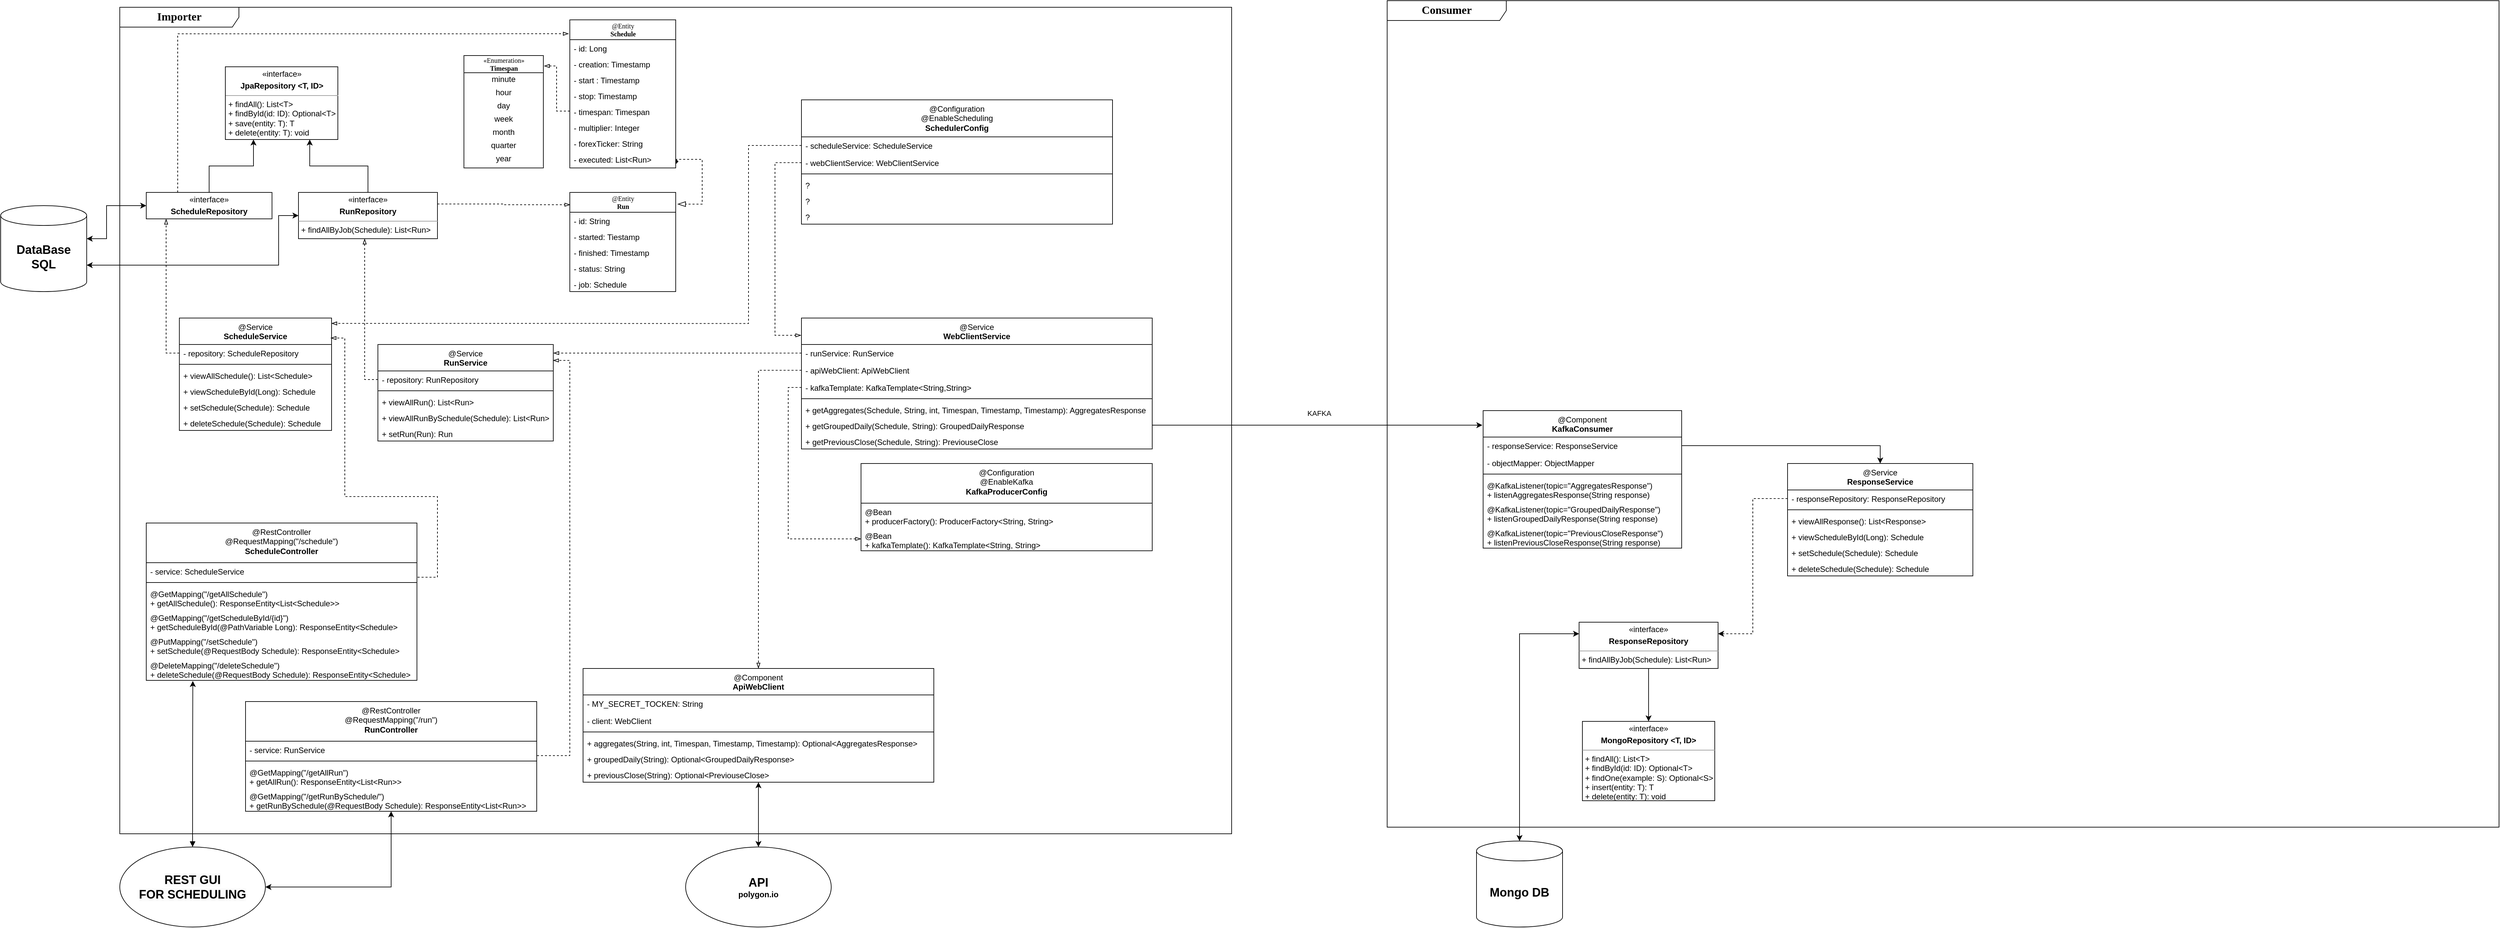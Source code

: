 <mxfile version="21.3.7" type="device">
  <diagram name="Page-1" id="c4acf3e9-155e-7222-9cf6-157b1a14988f">
    <mxGraphModel dx="1050" dy="587" grid="1" gridSize="10" guides="1" tooltips="1" connect="1" arrows="1" fold="1" page="1" pageScale="1" pageWidth="850" pageHeight="1100" background="#FFFFFF" math="0" shadow="0">
      <root>
        <mxCell id="0" />
        <mxCell id="1" parent="0" />
        <mxCell id="5p70OFvPEFE5nbxzJGu6-150" value="&lt;font size=&quot;1&quot; style=&quot;&quot;&gt;&lt;b style=&quot;font-size: 17px;&quot;&gt;Consumer&lt;/b&gt;&lt;/font&gt;" style="shape=umlFrame;whiteSpace=wrap;html=1;rounded=0;shadow=0;comic=0;labelBackgroundColor=none;strokeWidth=1;fontFamily=Verdana;fontSize=10;align=center;width=180;height=30;" parent="1" vertex="1">
          <mxGeometry x="2145" y="50" width="1680" height="1250" as="geometry" />
        </mxCell>
        <mxCell id="17acba5748e5396b-1" value="&lt;font size=&quot;1&quot; style=&quot;&quot;&gt;&lt;b style=&quot;font-size: 17px;&quot;&gt;Importer&lt;/b&gt;&lt;/font&gt;" style="shape=umlFrame;whiteSpace=wrap;html=1;rounded=0;shadow=0;comic=0;labelBackgroundColor=none;strokeWidth=1;fontFamily=Verdana;fontSize=10;align=center;width=180;height=30;" parent="1" vertex="1">
          <mxGeometry x="230" y="60" width="1680" height="1250" as="geometry" />
        </mxCell>
        <mxCell id="17acba5748e5396b-20" value="@Entity&lt;br&gt;&lt;b&gt;Run&lt;/b&gt;" style="swimlane;html=1;fontStyle=0;childLayout=stackLayout;horizontal=1;startSize=30;fillColor=none;horizontalStack=0;resizeParent=1;resizeLast=0;collapsible=1;marginBottom=0;swimlaneFillColor=#ffffff;rounded=0;shadow=0;comic=0;labelBackgroundColor=none;strokeWidth=1;fontFamily=Verdana;fontSize=10;align=center;" parent="1" vertex="1">
          <mxGeometry x="910" y="340" width="160" height="150" as="geometry">
            <mxRectangle x="350" y="42" width="60" height="30" as="alternateBounds" />
          </mxGeometry>
        </mxCell>
        <mxCell id="17acba5748e5396b-21" value="- id: String" style="text;html=1;strokeColor=none;fillColor=none;align=left;verticalAlign=top;spacingLeft=4;spacingRight=4;whiteSpace=wrap;overflow=hidden;rotatable=0;points=[[0,0.5],[1,0.5]];portConstraint=eastwest;" parent="17acba5748e5396b-20" vertex="1">
          <mxGeometry y="30" width="160" height="24" as="geometry" />
        </mxCell>
        <mxCell id="17acba5748e5396b-24" value="- started: Tiestamp" style="text;html=1;strokeColor=none;fillColor=none;align=left;verticalAlign=top;spacingLeft=4;spacingRight=4;whiteSpace=wrap;overflow=hidden;rotatable=0;points=[[0,0.5],[1,0.5]];portConstraint=eastwest;" parent="17acba5748e5396b-20" vertex="1">
          <mxGeometry y="54" width="160" height="24" as="geometry" />
        </mxCell>
        <mxCell id="17acba5748e5396b-26" value="- finished: Timestamp" style="text;html=1;strokeColor=none;fillColor=none;align=left;verticalAlign=top;spacingLeft=4;spacingRight=4;whiteSpace=wrap;overflow=hidden;rotatable=0;points=[[0,0.5],[1,0.5]];portConstraint=eastwest;" parent="17acba5748e5396b-20" vertex="1">
          <mxGeometry y="78" width="160" height="24" as="geometry" />
        </mxCell>
        <mxCell id="5p70OFvPEFE5nbxzJGu6-10" value="- status: String" style="text;html=1;strokeColor=none;fillColor=none;align=left;verticalAlign=top;spacingLeft=4;spacingRight=4;whiteSpace=wrap;overflow=hidden;rotatable=0;points=[[0,0.5],[1,0.5]];portConstraint=eastwest;" parent="17acba5748e5396b-20" vertex="1">
          <mxGeometry y="102" width="160" height="24" as="geometry" />
        </mxCell>
        <mxCell id="5p70OFvPEFE5nbxzJGu6-11" value="- job: Schedule" style="text;html=1;strokeColor=none;fillColor=none;align=left;verticalAlign=top;spacingLeft=4;spacingRight=4;whiteSpace=wrap;overflow=hidden;rotatable=0;points=[[0,0.5],[1,0.5]];portConstraint=eastwest;" parent="17acba5748e5396b-20" vertex="1">
          <mxGeometry y="126" width="160" height="24" as="geometry" />
        </mxCell>
        <mxCell id="17acba5748e5396b-30" value="«Enumeration»&lt;br&gt;&lt;b&gt;Timespan&lt;/b&gt;" style="swimlane;html=1;fontStyle=0;childLayout=stackLayout;horizontal=1;startSize=26;fillColor=none;horizontalStack=0;resizeParent=1;resizeLast=0;collapsible=1;marginBottom=0;swimlaneFillColor=#ffffff;rounded=0;shadow=0;comic=0;labelBackgroundColor=none;strokeWidth=1;fontFamily=Verdana;fontSize=10;align=center;" parent="1" vertex="1">
          <mxGeometry x="750" y="133" width="120" height="170" as="geometry">
            <mxRectangle x="660" y="32.5" width="140" height="40" as="alternateBounds" />
          </mxGeometry>
        </mxCell>
        <mxCell id="17acba5748e5396b-31" value="minute" style="text;html=1;strokeColor=none;fillColor=none;align=center;verticalAlign=middle;spacingLeft=4;spacingRight=4;whiteSpace=wrap;overflow=hidden;rotatable=0;points=[[0,0.5],[1,0.5]];portConstraint=eastwest;" parent="17acba5748e5396b-30" vertex="1">
          <mxGeometry y="26" width="120" height="20" as="geometry" />
        </mxCell>
        <mxCell id="17acba5748e5396b-32" value="hour" style="text;html=1;strokeColor=none;fillColor=none;align=center;verticalAlign=middle;spacingLeft=4;spacingRight=4;whiteSpace=wrap;overflow=hidden;rotatable=0;points=[[0,0.5],[1,0.5]];portConstraint=eastwest;" parent="17acba5748e5396b-30" vertex="1">
          <mxGeometry y="46" width="120" height="20" as="geometry" />
        </mxCell>
        <mxCell id="17acba5748e5396b-33" value="day" style="text;html=1;strokeColor=none;fillColor=none;align=center;verticalAlign=middle;spacingLeft=4;spacingRight=4;whiteSpace=wrap;overflow=hidden;rotatable=0;points=[[0,0.5],[1,0.5]];portConstraint=eastwest;" parent="17acba5748e5396b-30" vertex="1">
          <mxGeometry y="66" width="120" height="20" as="geometry" />
        </mxCell>
        <mxCell id="5p70OFvPEFE5nbxzJGu6-16" value="week" style="text;html=1;strokeColor=none;fillColor=none;align=center;verticalAlign=middle;spacingLeft=4;spacingRight=4;whiteSpace=wrap;overflow=hidden;rotatable=0;points=[[0,0.5],[1,0.5]];portConstraint=eastwest;" parent="17acba5748e5396b-30" vertex="1">
          <mxGeometry y="86" width="120" height="20" as="geometry" />
        </mxCell>
        <mxCell id="5p70OFvPEFE5nbxzJGu6-17" value="month" style="text;html=1;strokeColor=none;fillColor=none;align=center;verticalAlign=middle;spacingLeft=4;spacingRight=4;whiteSpace=wrap;overflow=hidden;rotatable=0;points=[[0,0.5],[1,0.5]];portConstraint=eastwest;" parent="17acba5748e5396b-30" vertex="1">
          <mxGeometry y="106" width="120" height="20" as="geometry" />
        </mxCell>
        <mxCell id="5p70OFvPEFE5nbxzJGu6-21" value="quarter" style="text;html=1;strokeColor=none;fillColor=none;align=center;verticalAlign=middle;spacingLeft=4;spacingRight=4;whiteSpace=wrap;overflow=hidden;rotatable=0;points=[[0,0.5],[1,0.5]];portConstraint=eastwest;" parent="17acba5748e5396b-30" vertex="1">
          <mxGeometry y="126" width="120" height="20" as="geometry" />
        </mxCell>
        <mxCell id="5p70OFvPEFE5nbxzJGu6-22" value="year" style="text;html=1;strokeColor=none;fillColor=none;align=center;verticalAlign=middle;spacingLeft=4;spacingRight=4;whiteSpace=wrap;overflow=hidden;rotatable=0;points=[[0,0.5],[1,0.5]];portConstraint=eastwest;" parent="17acba5748e5396b-30" vertex="1">
          <mxGeometry y="146" width="120" height="20" as="geometry" />
        </mxCell>
        <mxCell id="5d2195bd80daf111-23" style="edgeStyle=orthogonalEdgeStyle;rounded=0;html=1;dashed=1;labelBackgroundColor=none;startFill=1;endArrow=blockThin;endFill=0;endSize=10;fontFamily=Verdana;fontSize=10;exitX=1;exitY=0.5;exitDx=0;exitDy=0;startArrow=diamond;entryX=1.017;entryY=0.118;entryDx=0;entryDy=0;entryPerimeter=0;" parent="1" source="5p70OFvPEFE5nbxzJGu6-8" target="17acba5748e5396b-20" edge="1">
          <mxGeometry relative="1" as="geometry">
            <Array as="points">
              <mxPoint x="1110" y="290" />
              <mxPoint x="1110" y="358" />
            </Array>
          </mxGeometry>
        </mxCell>
        <mxCell id="5p70OFvPEFE5nbxzJGu6-25" style="edgeStyle=orthogonalEdgeStyle;rounded=0;orthogonalLoop=1;jettySize=auto;html=1;exitX=0.5;exitY=0;exitDx=0;exitDy=0;entryX=0.25;entryY=1;entryDx=0;entryDy=0;" parent="1" source="5d2195bd80daf111-19" target="5p70OFvPEFE5nbxzJGu6-26" edge="1">
          <mxGeometry relative="1" as="geometry">
            <mxPoint x="477.5" y="297.5" as="targetPoint" />
          </mxGeometry>
        </mxCell>
        <mxCell id="5p70OFvPEFE5nbxzJGu6-28" style="edgeStyle=orthogonalEdgeStyle;rounded=0;orthogonalLoop=1;jettySize=auto;html=1;exitX=0.25;exitY=0;exitDx=0;exitDy=0;entryX=-0.011;entryY=0.094;entryDx=0;entryDy=0;dashed=1;endArrow=blockThin;endFill=0;entryPerimeter=0;" parent="1" source="5d2195bd80daf111-19" target="5p70OFvPEFE5nbxzJGu6-1" edge="1">
          <mxGeometry relative="1" as="geometry">
            <Array as="points">
              <mxPoint x="318" y="101" />
            </Array>
          </mxGeometry>
        </mxCell>
        <mxCell id="5d2195bd80daf111-19" value="&lt;p style=&quot;margin:0px;margin-top:4px;text-align:center;&quot;&gt;&lt;span style=&quot;background-color: initial;&quot;&gt;«interface»&lt;/span&gt;&lt;br&gt;&lt;/p&gt;&lt;p style=&quot;margin:0px;margin-top:4px;text-align:center;&quot;&gt;&lt;b&gt;ScheduleRepository&lt;/b&gt;&lt;/p&gt;&lt;hr size=&quot;1&quot;&gt;&lt;p style=&quot;margin:0px;margin-left:4px;&quot;&gt;&lt;br&gt;&lt;/p&gt;&lt;hr size=&quot;1&quot;&gt;&lt;p style=&quot;margin:0px;margin-left:4px;&quot;&gt;&lt;br&gt;&lt;/p&gt;" style="verticalAlign=top;align=left;overflow=fill;fontSize=12;fontFamily=Helvetica;html=1;rounded=0;shadow=0;comic=0;labelBackgroundColor=none;strokeWidth=1" parent="1" vertex="1">
          <mxGeometry x="270" y="340" width="190" height="40" as="geometry" />
        </mxCell>
        <mxCell id="5p70OFvPEFE5nbxzJGu6-1" value="@Entity&lt;br&gt;&lt;b&gt;Schedule&lt;/b&gt;" style="swimlane;html=1;fontStyle=0;childLayout=stackLayout;horizontal=1;startSize=30;fillColor=none;horizontalStack=0;resizeParent=1;resizeLast=0;collapsible=1;marginBottom=0;swimlaneFillColor=#ffffff;rounded=0;shadow=0;comic=0;labelBackgroundColor=none;strokeWidth=1;fontFamily=Verdana;fontSize=10;align=center;" parent="1" vertex="1">
          <mxGeometry x="910" y="79" width="160" height="224" as="geometry">
            <mxRectangle x="690" y="59" width="90" height="40" as="alternateBounds" />
          </mxGeometry>
        </mxCell>
        <mxCell id="5p70OFvPEFE5nbxzJGu6-2" value="- id: Long" style="text;html=1;strokeColor=none;fillColor=none;align=left;verticalAlign=top;spacingLeft=4;spacingRight=4;whiteSpace=wrap;overflow=hidden;rotatable=0;points=[[0,0.5],[1,0.5]];portConstraint=eastwest;" parent="5p70OFvPEFE5nbxzJGu6-1" vertex="1">
          <mxGeometry y="30" width="160" height="24" as="geometry" />
        </mxCell>
        <mxCell id="5p70OFvPEFE5nbxzJGu6-3" value="- creation: Timestamp" style="text;html=1;strokeColor=none;fillColor=none;align=left;verticalAlign=top;spacingLeft=4;spacingRight=4;whiteSpace=wrap;overflow=hidden;rotatable=0;points=[[0,0.5],[1,0.5]];portConstraint=eastwest;" parent="5p70OFvPEFE5nbxzJGu6-1" vertex="1">
          <mxGeometry y="54" width="160" height="24" as="geometry" />
        </mxCell>
        <mxCell id="5p70OFvPEFE5nbxzJGu6-4" value="- start : Timestamp" style="text;html=1;strokeColor=none;fillColor=none;align=left;verticalAlign=top;spacingLeft=4;spacingRight=4;whiteSpace=wrap;overflow=hidden;rotatable=0;points=[[0,0.5],[1,0.5]];portConstraint=eastwest;" parent="5p70OFvPEFE5nbxzJGu6-1" vertex="1">
          <mxGeometry y="78" width="160" height="24" as="geometry" />
        </mxCell>
        <mxCell id="5p70OFvPEFE5nbxzJGu6-5" value="- stop: Timestamp" style="text;html=1;strokeColor=none;fillColor=none;align=left;verticalAlign=top;spacingLeft=4;spacingRight=4;whiteSpace=wrap;overflow=hidden;rotatable=0;points=[[0,0.5],[1,0.5]];portConstraint=eastwest;" parent="5p70OFvPEFE5nbxzJGu6-1" vertex="1">
          <mxGeometry y="102" width="160" height="24" as="geometry" />
        </mxCell>
        <mxCell id="5p70OFvPEFE5nbxzJGu6-6" value="- timespan: Timespan" style="text;html=1;strokeColor=none;fillColor=none;align=left;verticalAlign=top;spacingLeft=4;spacingRight=4;whiteSpace=wrap;overflow=hidden;rotatable=0;points=[[0,0.5],[1,0.5]];portConstraint=eastwest;" parent="5p70OFvPEFE5nbxzJGu6-1" vertex="1">
          <mxGeometry y="126" width="160" height="24" as="geometry" />
        </mxCell>
        <mxCell id="5p70OFvPEFE5nbxzJGu6-7" value="- multiplier: Integer" style="text;html=1;strokeColor=none;fillColor=none;align=left;verticalAlign=top;spacingLeft=4;spacingRight=4;whiteSpace=wrap;overflow=hidden;rotatable=0;points=[[0,0.5],[1,0.5]];portConstraint=eastwest;" parent="5p70OFvPEFE5nbxzJGu6-1" vertex="1">
          <mxGeometry y="150" width="160" height="24" as="geometry" />
        </mxCell>
        <mxCell id="5p70OFvPEFE5nbxzJGu6-9" value="- forexTicker: String" style="text;html=1;strokeColor=none;fillColor=none;align=left;verticalAlign=top;spacingLeft=4;spacingRight=4;whiteSpace=wrap;overflow=hidden;rotatable=0;points=[[0,0.5],[1,0.5]];portConstraint=eastwest;" parent="5p70OFvPEFE5nbxzJGu6-1" vertex="1">
          <mxGeometry y="174" width="160" height="24" as="geometry" />
        </mxCell>
        <mxCell id="5p70OFvPEFE5nbxzJGu6-8" value="- executed: List&amp;lt;Run&amp;gt;" style="text;html=1;strokeColor=none;fillColor=none;align=left;verticalAlign=top;spacingLeft=4;spacingRight=4;whiteSpace=wrap;overflow=hidden;rotatable=0;points=[[0,0.5],[1,0.5]];portConstraint=eastwest;" parent="5p70OFvPEFE5nbxzJGu6-1" vertex="1">
          <mxGeometry y="198" width="160" height="24" as="geometry" />
        </mxCell>
        <mxCell id="5p70OFvPEFE5nbxzJGu6-24" style="edgeStyle=orthogonalEdgeStyle;rounded=0;orthogonalLoop=1;jettySize=auto;html=1;entryX=0.75;entryY=1;entryDx=0;entryDy=0;" parent="1" source="5p70OFvPEFE5nbxzJGu6-23" target="5p70OFvPEFE5nbxzJGu6-26" edge="1">
          <mxGeometry relative="1" as="geometry">
            <mxPoint x="532.5" y="297.5" as="targetPoint" />
          </mxGeometry>
        </mxCell>
        <mxCell id="5p70OFvPEFE5nbxzJGu6-29" style="edgeStyle=orthogonalEdgeStyle;rounded=0;orthogonalLoop=1;jettySize=auto;html=1;entryX=0.004;entryY=0.124;entryDx=0;entryDy=0;dashed=1;endArrow=blockThin;endFill=0;entryPerimeter=0;exitX=1;exitY=0.25;exitDx=0;exitDy=0;" parent="1" source="5p70OFvPEFE5nbxzJGu6-23" target="17acba5748e5396b-20" edge="1">
          <mxGeometry relative="1" as="geometry" />
        </mxCell>
        <mxCell id="5p70OFvPEFE5nbxzJGu6-23" value="&lt;p style=&quot;margin:0px;margin-top:4px;text-align:center;&quot;&gt;&lt;span style=&quot;background-color: initial;&quot;&gt;«interface»&lt;/span&gt;&lt;br&gt;&lt;/p&gt;&lt;p style=&quot;margin:0px;margin-top:4px;text-align:center;&quot;&gt;&lt;b&gt;RunRepository&lt;/b&gt;&lt;/p&gt;&lt;hr size=&quot;1&quot;&gt;&lt;p style=&quot;margin:0px;margin-left:4px;&quot;&gt;+ findAllByJob(Schedule): List&amp;lt;Run&amp;gt;&lt;br&gt;&lt;/p&gt;&lt;hr size=&quot;1&quot;&gt;&lt;p style=&quot;margin:0px;margin-left:4px;&quot;&gt;&lt;br&gt;&lt;/p&gt;" style="verticalAlign=top;align=left;overflow=fill;fontSize=12;fontFamily=Helvetica;html=1;rounded=0;shadow=0;comic=0;labelBackgroundColor=none;strokeWidth=1" parent="1" vertex="1">
          <mxGeometry x="500" y="340" width="210" height="70" as="geometry" />
        </mxCell>
        <mxCell id="5p70OFvPEFE5nbxzJGu6-26" value="&lt;p style=&quot;margin:0px;margin-top:4px;text-align:center;&quot;&gt;&lt;span style=&quot;background-color: initial;&quot;&gt;«interface»&lt;/span&gt;&lt;br&gt;&lt;/p&gt;&lt;p style=&quot;margin:0px;margin-top:4px;text-align:center;&quot;&gt;&lt;b&gt;JpaRepository &amp;lt;T, ID&amp;gt;&lt;/b&gt;&lt;/p&gt;&lt;hr size=&quot;1&quot;&gt;&lt;p style=&quot;margin:0px;margin-left:4px;&quot;&gt;+ findAll(): List&amp;lt;T&amp;gt;&lt;/p&gt;&lt;p style=&quot;margin:0px;margin-left:4px;&quot;&gt;&lt;span style=&quot;background-color: initial;&quot;&gt;+ findById(id: ID): Optional&amp;lt;T&amp;gt;&lt;/span&gt;&lt;/p&gt;&lt;p style=&quot;margin:0px;margin-left:4px;&quot;&gt;&lt;span style=&quot;background-color: initial;&quot;&gt;+ save(entity: T): T&lt;/span&gt;&lt;/p&gt;&lt;p style=&quot;margin:0px;margin-left:4px;&quot;&gt;&lt;span style=&quot;background-color: initial;&quot;&gt;+ delete(entity: T): void&amp;nbsp;&lt;/span&gt;&lt;/p&gt;" style="verticalAlign=top;align=left;overflow=fill;fontSize=12;fontFamily=Helvetica;html=1;rounded=0;shadow=0;comic=0;labelBackgroundColor=none;strokeWidth=1" parent="1" vertex="1">
          <mxGeometry x="389.5" y="150" width="170" height="110" as="geometry" />
        </mxCell>
        <mxCell id="5p70OFvPEFE5nbxzJGu6-30" value="&lt;span style=&quot;font-weight: normal;&quot;&gt;@Service&lt;/span&gt;&lt;br&gt;ScheduleService" style="swimlane;fontStyle=1;align=center;verticalAlign=top;childLayout=stackLayout;horizontal=1;startSize=40;horizontalStack=0;resizeParent=1;resizeParentMax=0;resizeLast=0;collapsible=1;marginBottom=0;whiteSpace=wrap;html=1;" parent="1" vertex="1">
          <mxGeometry x="320" y="530" width="230" height="170" as="geometry" />
        </mxCell>
        <mxCell id="5p70OFvPEFE5nbxzJGu6-31" value="- repository: ScheduleRepository" style="text;strokeColor=none;fillColor=none;align=left;verticalAlign=top;spacingLeft=4;spacingRight=4;overflow=hidden;rotatable=0;points=[[0,0.5],[1,0.5]];portConstraint=eastwest;whiteSpace=wrap;html=1;" parent="5p70OFvPEFE5nbxzJGu6-30" vertex="1">
          <mxGeometry y="40" width="230" height="26" as="geometry" />
        </mxCell>
        <mxCell id="5p70OFvPEFE5nbxzJGu6-32" value="" style="line;strokeWidth=1;fillColor=none;align=left;verticalAlign=middle;spacingTop=-1;spacingLeft=3;spacingRight=3;rotatable=0;labelPosition=right;points=[];portConstraint=eastwest;strokeColor=inherit;" parent="5p70OFvPEFE5nbxzJGu6-30" vertex="1">
          <mxGeometry y="66" width="230" height="8" as="geometry" />
        </mxCell>
        <mxCell id="5p70OFvPEFE5nbxzJGu6-54" value="+ viewAllSchedule(): List&amp;lt;Schedule&amp;gt;" style="text;html=1;strokeColor=none;fillColor=none;align=left;verticalAlign=top;spacingLeft=4;spacingRight=4;whiteSpace=wrap;overflow=hidden;rotatable=0;points=[[0,0.5],[1,0.5]];portConstraint=eastwest;" parent="5p70OFvPEFE5nbxzJGu6-30" vertex="1">
          <mxGeometry y="74" width="230" height="24" as="geometry" />
        </mxCell>
        <mxCell id="5p70OFvPEFE5nbxzJGu6-58" value="+ viewScheduleById(Long): Schedule" style="text;html=1;strokeColor=none;fillColor=none;align=left;verticalAlign=top;spacingLeft=4;spacingRight=4;whiteSpace=wrap;overflow=hidden;rotatable=0;points=[[0,0.5],[1,0.5]];portConstraint=eastwest;" parent="5p70OFvPEFE5nbxzJGu6-30" vertex="1">
          <mxGeometry y="98" width="230" height="24" as="geometry" />
        </mxCell>
        <mxCell id="5p70OFvPEFE5nbxzJGu6-57" value="+ setSchedule(Schedule): Schedule" style="text;html=1;strokeColor=none;fillColor=none;align=left;verticalAlign=top;spacingLeft=4;spacingRight=4;whiteSpace=wrap;overflow=hidden;rotatable=0;points=[[0,0.5],[1,0.5]];portConstraint=eastwest;" parent="5p70OFvPEFE5nbxzJGu6-30" vertex="1">
          <mxGeometry y="122" width="230" height="24" as="geometry" />
        </mxCell>
        <mxCell id="5p70OFvPEFE5nbxzJGu6-56" value="+ deleteSchedule(Schedule): Schedule" style="text;html=1;strokeColor=none;fillColor=none;align=left;verticalAlign=top;spacingLeft=4;spacingRight=4;whiteSpace=wrap;overflow=hidden;rotatable=0;points=[[0,0.5],[1,0.5]];portConstraint=eastwest;" parent="5p70OFvPEFE5nbxzJGu6-30" vertex="1">
          <mxGeometry y="146" width="230" height="24" as="geometry" />
        </mxCell>
        <mxCell id="5p70OFvPEFE5nbxzJGu6-59" style="edgeStyle=orthogonalEdgeStyle;rounded=0;orthogonalLoop=1;jettySize=auto;html=1;exitX=0;exitY=0.5;exitDx=0;exitDy=0;entryX=0.158;entryY=1;entryDx=0;entryDy=0;entryPerimeter=0;dashed=1;endArrow=blockThin;endFill=0;" parent="1" source="5p70OFvPEFE5nbxzJGu6-31" target="5d2195bd80daf111-19" edge="1">
          <mxGeometry relative="1" as="geometry" />
        </mxCell>
        <mxCell id="5p70OFvPEFE5nbxzJGu6-60" value="&lt;span style=&quot;font-weight: normal;&quot;&gt;@Service&lt;/span&gt;&lt;br&gt;RunService" style="swimlane;fontStyle=1;align=center;verticalAlign=top;childLayout=stackLayout;horizontal=1;startSize=40;horizontalStack=0;resizeParent=1;resizeParentMax=0;resizeLast=0;collapsible=1;marginBottom=0;whiteSpace=wrap;html=1;" parent="1" vertex="1">
          <mxGeometry x="620" y="570" width="265" height="146" as="geometry" />
        </mxCell>
        <mxCell id="5p70OFvPEFE5nbxzJGu6-61" value="- repository: RunRepository" style="text;strokeColor=none;fillColor=none;align=left;verticalAlign=top;spacingLeft=4;spacingRight=4;overflow=hidden;rotatable=0;points=[[0,0.5],[1,0.5]];portConstraint=eastwest;whiteSpace=wrap;html=1;" parent="5p70OFvPEFE5nbxzJGu6-60" vertex="1">
          <mxGeometry y="40" width="265" height="26" as="geometry" />
        </mxCell>
        <mxCell id="5p70OFvPEFE5nbxzJGu6-62" value="" style="line;strokeWidth=1;fillColor=none;align=left;verticalAlign=middle;spacingTop=-1;spacingLeft=3;spacingRight=3;rotatable=0;labelPosition=right;points=[];portConstraint=eastwest;strokeColor=inherit;" parent="5p70OFvPEFE5nbxzJGu6-60" vertex="1">
          <mxGeometry y="66" width="265" height="8" as="geometry" />
        </mxCell>
        <mxCell id="5p70OFvPEFE5nbxzJGu6-63" value="+ viewAllRun(): List&amp;lt;Run&amp;gt;" style="text;html=1;strokeColor=none;fillColor=none;align=left;verticalAlign=top;spacingLeft=4;spacingRight=4;whiteSpace=wrap;overflow=hidden;rotatable=0;points=[[0,0.5],[1,0.5]];portConstraint=eastwest;" parent="5p70OFvPEFE5nbxzJGu6-60" vertex="1">
          <mxGeometry y="74" width="265" height="24" as="geometry" />
        </mxCell>
        <mxCell id="5p70OFvPEFE5nbxzJGu6-64" value="+ viewAllRunBySchedule(Schedule): List&amp;lt;Run&amp;gt;" style="text;html=1;strokeColor=none;fillColor=none;align=left;verticalAlign=top;spacingLeft=4;spacingRight=4;whiteSpace=wrap;overflow=hidden;rotatable=0;points=[[0,0.5],[1,0.5]];portConstraint=eastwest;" parent="5p70OFvPEFE5nbxzJGu6-60" vertex="1">
          <mxGeometry y="98" width="265" height="24" as="geometry" />
        </mxCell>
        <mxCell id="5p70OFvPEFE5nbxzJGu6-65" value="+ setRun(Run): Run" style="text;html=1;strokeColor=none;fillColor=none;align=left;verticalAlign=top;spacingLeft=4;spacingRight=4;whiteSpace=wrap;overflow=hidden;rotatable=0;points=[[0,0.5],[1,0.5]];portConstraint=eastwest;" parent="5p70OFvPEFE5nbxzJGu6-60" vertex="1">
          <mxGeometry y="122" width="265" height="24" as="geometry" />
        </mxCell>
        <mxCell id="5p70OFvPEFE5nbxzJGu6-67" style="edgeStyle=orthogonalEdgeStyle;rounded=0;orthogonalLoop=1;jettySize=auto;html=1;exitX=0;exitY=0.5;exitDx=0;exitDy=0;dashed=1;endArrow=blockThin;endFill=0;" parent="1" source="5p70OFvPEFE5nbxzJGu6-61" edge="1">
          <mxGeometry relative="1" as="geometry">
            <mxPoint x="600" y="410" as="targetPoint" />
          </mxGeometry>
        </mxCell>
        <mxCell id="5p70OFvPEFE5nbxzJGu6-77" value="&lt;div&gt;&lt;span style=&quot;font-weight: normal;&quot;&gt;@RestController&lt;/span&gt;&lt;/div&gt;&lt;span style=&quot;background-color: initial; font-weight: 400;&quot;&gt;@RequestMapping(&quot;/schedule&quot;)&lt;br&gt;&lt;/span&gt;ScheduleController" style="swimlane;fontStyle=1;align=center;verticalAlign=top;childLayout=stackLayout;horizontal=1;startSize=60;horizontalStack=0;resizeParent=1;resizeParentMax=0;resizeLast=0;collapsible=1;marginBottom=0;whiteSpace=wrap;html=1;" parent="1" vertex="1">
          <mxGeometry x="270" y="840" width="409" height="238" as="geometry" />
        </mxCell>
        <mxCell id="5p70OFvPEFE5nbxzJGu6-78" value="- service: ScheduleService" style="text;strokeColor=none;fillColor=none;align=left;verticalAlign=top;spacingLeft=4;spacingRight=4;overflow=hidden;rotatable=0;points=[[0,0.5],[1,0.5]];portConstraint=eastwest;whiteSpace=wrap;html=1;" parent="5p70OFvPEFE5nbxzJGu6-77" vertex="1">
          <mxGeometry y="60" width="409" height="26" as="geometry" />
        </mxCell>
        <mxCell id="5p70OFvPEFE5nbxzJGu6-79" value="" style="line;strokeWidth=1;fillColor=none;align=left;verticalAlign=middle;spacingTop=-1;spacingLeft=3;spacingRight=3;rotatable=0;labelPosition=right;points=[];portConstraint=eastwest;strokeColor=inherit;" parent="5p70OFvPEFE5nbxzJGu6-77" vertex="1">
          <mxGeometry y="86" width="409" height="8" as="geometry" />
        </mxCell>
        <mxCell id="5p70OFvPEFE5nbxzJGu6-80" value="&lt;div&gt;@GetMapping(&quot;/getAllSchedule&quot;)&lt;/div&gt;+ getAllSchedule(): ResponseEntity&amp;lt;List&amp;lt;Schedule&amp;gt;&amp;gt;&lt;div&gt;&lt;span style=&quot;&quot;&gt;&lt;/span&gt;&lt;/div&gt;" style="text;html=1;strokeColor=none;fillColor=none;align=left;verticalAlign=top;spacingLeft=4;spacingRight=4;whiteSpace=wrap;overflow=hidden;rotatable=0;points=[[0,0.5],[1,0.5]];portConstraint=eastwest;" parent="5p70OFvPEFE5nbxzJGu6-77" vertex="1">
          <mxGeometry y="94" width="409" height="36" as="geometry" />
        </mxCell>
        <mxCell id="5p70OFvPEFE5nbxzJGu6-81" value="&lt;div&gt;@GetMapping(&quot;/getScheduleById/{id}&quot;)&lt;/div&gt;&lt;div&gt;&lt;span style=&quot;background-color: initial;&quot;&gt;+ getScheduleById(@PathVariable Long): ResponseEntity&amp;lt;Schedule&amp;gt;&lt;/span&gt;&lt;/div&gt;&lt;div&gt;&lt;span style=&quot;&quot;&gt;&lt;/span&gt;&lt;/div&gt;" style="text;html=1;strokeColor=none;fillColor=none;align=left;verticalAlign=top;spacingLeft=4;spacingRight=4;whiteSpace=wrap;overflow=hidden;rotatable=0;points=[[0,0.5],[1,0.5]];portConstraint=eastwest;" parent="5p70OFvPEFE5nbxzJGu6-77" vertex="1">
          <mxGeometry y="130" width="409" height="36" as="geometry" />
        </mxCell>
        <mxCell id="5p70OFvPEFE5nbxzJGu6-82" value="&lt;div&gt;@PutMapping(&quot;/setSchedule&quot;)&lt;/div&gt;&lt;div&gt;&lt;span style=&quot;background-color: initial;&quot;&gt;+ setSchedule(@RequestBody Schedule): ResponseEntity&amp;lt;Schedule&amp;gt;&lt;/span&gt;&lt;/div&gt;&lt;div&gt;&lt;span style=&quot;&quot;&gt;&lt;/span&gt;&lt;/div&gt;" style="text;html=1;strokeColor=none;fillColor=none;align=left;verticalAlign=top;spacingLeft=4;spacingRight=4;whiteSpace=wrap;overflow=hidden;rotatable=0;points=[[0,0.5],[1,0.5]];portConstraint=eastwest;" parent="5p70OFvPEFE5nbxzJGu6-77" vertex="1">
          <mxGeometry y="166" width="409" height="36" as="geometry" />
        </mxCell>
        <mxCell id="5p70OFvPEFE5nbxzJGu6-83" value="&lt;div&gt;@DeleteMapping(&quot;/deleteSchedule&quot;)&lt;/div&gt;&lt;div&gt;+ deleteSchedule(@RequestBody Schedule): ResponseEntity&amp;lt;Schedule&amp;gt;&lt;span style=&quot;&quot;&gt;&lt;/span&gt;&lt;/div&gt;" style="text;html=1;strokeColor=none;fillColor=none;align=left;verticalAlign=top;spacingLeft=4;spacingRight=4;whiteSpace=wrap;overflow=hidden;rotatable=0;points=[[0,0.5],[1,0.5]];portConstraint=eastwest;" parent="5p70OFvPEFE5nbxzJGu6-77" vertex="1">
          <mxGeometry y="202" width="409" height="36" as="geometry" />
        </mxCell>
        <mxCell id="5p70OFvPEFE5nbxzJGu6-141" value="" style="edgeStyle=orthogonalEdgeStyle;rounded=0;orthogonalLoop=1;jettySize=auto;html=1;entryX=1;entryY=0.5;entryDx=0;entryDy=0;startArrow=classic;startFill=1;" parent="1" source="5p70OFvPEFE5nbxzJGu6-84" target="5p70OFvPEFE5nbxzJGu6-140" edge="1">
          <mxGeometry relative="1" as="geometry">
            <Array as="points">
              <mxPoint x="640" y="1391" />
            </Array>
          </mxGeometry>
        </mxCell>
        <mxCell id="5p70OFvPEFE5nbxzJGu6-84" value="&lt;div&gt;&lt;span style=&quot;font-weight: normal;&quot;&gt;@RestController&lt;/span&gt;&lt;/div&gt;&lt;span style=&quot;background-color: initial; font-weight: 400;&quot;&gt;@RequestMapping(&quot;/run&quot;)&lt;br&gt;&lt;/span&gt;RunController" style="swimlane;fontStyle=1;align=center;verticalAlign=top;childLayout=stackLayout;horizontal=1;startSize=60;horizontalStack=0;resizeParent=1;resizeParentMax=0;resizeLast=0;collapsible=1;marginBottom=0;whiteSpace=wrap;html=1;" parent="1" vertex="1">
          <mxGeometry x="420" y="1110" width="440" height="166" as="geometry" />
        </mxCell>
        <mxCell id="5p70OFvPEFE5nbxzJGu6-85" value="- service: RunService" style="text;strokeColor=none;fillColor=none;align=left;verticalAlign=top;spacingLeft=4;spacingRight=4;overflow=hidden;rotatable=0;points=[[0,0.5],[1,0.5]];portConstraint=eastwest;whiteSpace=wrap;html=1;" parent="5p70OFvPEFE5nbxzJGu6-84" vertex="1">
          <mxGeometry y="60" width="440" height="26" as="geometry" />
        </mxCell>
        <mxCell id="5p70OFvPEFE5nbxzJGu6-86" value="" style="line;strokeWidth=1;fillColor=none;align=left;verticalAlign=middle;spacingTop=-1;spacingLeft=3;spacingRight=3;rotatable=0;labelPosition=right;points=[];portConstraint=eastwest;strokeColor=inherit;" parent="5p70OFvPEFE5nbxzJGu6-84" vertex="1">
          <mxGeometry y="86" width="440" height="8" as="geometry" />
        </mxCell>
        <mxCell id="5p70OFvPEFE5nbxzJGu6-87" value="&lt;div&gt;@GetMapping(&quot;/getAllRun&quot;)&lt;/div&gt;+ getAllRun(): ResponseEntity&amp;lt;List&amp;lt;Run&amp;gt;&amp;gt;&lt;div&gt;&lt;span style=&quot;&quot;&gt;&lt;/span&gt;&lt;/div&gt;" style="text;html=1;strokeColor=none;fillColor=none;align=left;verticalAlign=top;spacingLeft=4;spacingRight=4;whiteSpace=wrap;overflow=hidden;rotatable=0;points=[[0,0.5],[1,0.5]];portConstraint=eastwest;" parent="5p70OFvPEFE5nbxzJGu6-84" vertex="1">
          <mxGeometry y="94" width="440" height="36" as="geometry" />
        </mxCell>
        <mxCell id="5p70OFvPEFE5nbxzJGu6-88" value="&lt;div&gt;@GetMapping(&quot;/getRunBySchedule/&quot;)&lt;/div&gt;&lt;div&gt;+ getRunBySchedule(@RequestBody Schedule&lt;span style=&quot;background-color: initial;&quot;&gt;): ResponseEntity&amp;lt;List&amp;lt;Run&amp;gt;&amp;gt;&lt;/span&gt;&lt;/div&gt;&lt;div&gt;&lt;span style=&quot;&quot;&gt;&lt;/span&gt;&lt;/div&gt;" style="text;html=1;strokeColor=none;fillColor=none;align=left;verticalAlign=top;spacingLeft=4;spacingRight=4;whiteSpace=wrap;overflow=hidden;rotatable=0;points=[[0,0.5],[1,0.5]];portConstraint=eastwest;" parent="5p70OFvPEFE5nbxzJGu6-84" vertex="1">
          <mxGeometry y="130" width="440" height="36" as="geometry" />
        </mxCell>
        <mxCell id="5p70OFvPEFE5nbxzJGu6-91" style="edgeStyle=orthogonalEdgeStyle;rounded=0;orthogonalLoop=1;jettySize=auto;html=1;entryX=0.999;entryY=0.165;entryDx=0;entryDy=0;dashed=1;endArrow=blockThin;endFill=0;exitX=1.001;exitY=0.838;exitDx=0;exitDy=0;exitPerimeter=0;entryPerimeter=0;" parent="1" source="5p70OFvPEFE5nbxzJGu6-85" target="5p70OFvPEFE5nbxzJGu6-60" edge="1">
          <mxGeometry relative="1" as="geometry">
            <mxPoint x="690" y="1050" as="sourcePoint" />
            <mxPoint x="885" y="630.5" as="targetPoint" />
            <Array as="points">
              <mxPoint x="910" y="1192" />
              <mxPoint x="910" y="594" />
            </Array>
          </mxGeometry>
        </mxCell>
        <mxCell id="5p70OFvPEFE5nbxzJGu6-92" style="edgeStyle=orthogonalEdgeStyle;rounded=0;orthogonalLoop=1;jettySize=auto;html=1;dashed=1;endArrow=blockThin;endFill=0;entryX=0.994;entryY=0.178;entryDx=0;entryDy=0;entryPerimeter=0;" parent="1" target="5p70OFvPEFE5nbxzJGu6-30" edge="1">
          <mxGeometry relative="1" as="geometry">
            <mxPoint x="680" y="922" as="sourcePoint" />
            <mxPoint x="550" y="600.26" as="targetPoint" />
            <Array as="points">
              <mxPoint x="710" y="922" />
              <mxPoint x="710" y="800" />
              <mxPoint x="570" y="800" />
              <mxPoint x="570" y="560" />
            </Array>
          </mxGeometry>
        </mxCell>
        <mxCell id="5p70OFvPEFE5nbxzJGu6-94" style="edgeStyle=orthogonalEdgeStyle;rounded=0;orthogonalLoop=1;jettySize=auto;html=1;entryX=1.009;entryY=0.093;entryDx=0;entryDy=0;entryPerimeter=0;dashed=1;endArrow=blockThin;endFill=0;" parent="1" source="5p70OFvPEFE5nbxzJGu6-6" target="17acba5748e5396b-30" edge="1">
          <mxGeometry relative="1" as="geometry">
            <mxPoint x="740" y="190" as="targetPoint" />
          </mxGeometry>
        </mxCell>
        <mxCell id="5p70OFvPEFE5nbxzJGu6-96" value="&lt;span style=&quot;font-weight: normal;&quot;&gt;@Configuration&lt;br&gt;@EnableScheduling&lt;/span&gt;&lt;br&gt;SchedulerConfig" style="swimlane;fontStyle=1;align=center;verticalAlign=top;childLayout=stackLayout;horizontal=1;startSize=56;horizontalStack=0;resizeParent=1;resizeParentMax=0;resizeLast=0;collapsible=1;marginBottom=0;whiteSpace=wrap;html=1;" parent="1" vertex="1">
          <mxGeometry x="1260" y="200" width="470" height="188" as="geometry" />
        </mxCell>
        <mxCell id="5p70OFvPEFE5nbxzJGu6-97" value="- scheduleService: ScheduleService" style="text;strokeColor=none;fillColor=none;align=left;verticalAlign=top;spacingLeft=4;spacingRight=4;overflow=hidden;rotatable=0;points=[[0,0.5],[1,0.5]];portConstraint=eastwest;whiteSpace=wrap;html=1;" parent="5p70OFvPEFE5nbxzJGu6-96" vertex="1">
          <mxGeometry y="56" width="470" height="26" as="geometry" />
        </mxCell>
        <mxCell id="5p70OFvPEFE5nbxzJGu6-102" value="- webClientService: WebClientService" style="text;strokeColor=none;fillColor=none;align=left;verticalAlign=top;spacingLeft=4;spacingRight=4;overflow=hidden;rotatable=0;points=[[0,0.5],[1,0.5]];portConstraint=eastwest;whiteSpace=wrap;html=1;" parent="5p70OFvPEFE5nbxzJGu6-96" vertex="1">
          <mxGeometry y="82" width="470" height="26" as="geometry" />
        </mxCell>
        <mxCell id="5p70OFvPEFE5nbxzJGu6-98" value="" style="line;strokeWidth=1;fillColor=none;align=left;verticalAlign=middle;spacingTop=-1;spacingLeft=3;spacingRight=3;rotatable=0;labelPosition=right;points=[];portConstraint=eastwest;strokeColor=inherit;" parent="5p70OFvPEFE5nbxzJGu6-96" vertex="1">
          <mxGeometry y="108" width="470" height="8" as="geometry" />
        </mxCell>
        <mxCell id="5p70OFvPEFE5nbxzJGu6-99" value="?" style="text;html=1;strokeColor=none;fillColor=none;align=left;verticalAlign=top;spacingLeft=4;spacingRight=4;whiteSpace=wrap;overflow=hidden;rotatable=0;points=[[0,0.5],[1,0.5]];portConstraint=eastwest;" parent="5p70OFvPEFE5nbxzJGu6-96" vertex="1">
          <mxGeometry y="116" width="470" height="24" as="geometry" />
        </mxCell>
        <mxCell id="5p70OFvPEFE5nbxzJGu6-100" value="?" style="text;html=1;strokeColor=none;fillColor=none;align=left;verticalAlign=top;spacingLeft=4;spacingRight=4;whiteSpace=wrap;overflow=hidden;rotatable=0;points=[[0,0.5],[1,0.5]];portConstraint=eastwest;" parent="5p70OFvPEFE5nbxzJGu6-96" vertex="1">
          <mxGeometry y="140" width="470" height="24" as="geometry" />
        </mxCell>
        <mxCell id="5p70OFvPEFE5nbxzJGu6-101" value="?" style="text;html=1;strokeColor=none;fillColor=none;align=left;verticalAlign=top;spacingLeft=4;spacingRight=4;whiteSpace=wrap;overflow=hidden;rotatable=0;points=[[0,0.5],[1,0.5]];portConstraint=eastwest;" parent="5p70OFvPEFE5nbxzJGu6-96" vertex="1">
          <mxGeometry y="164" width="470" height="24" as="geometry" />
        </mxCell>
        <mxCell id="5p70OFvPEFE5nbxzJGu6-103" style="edgeStyle=orthogonalEdgeStyle;rounded=0;orthogonalLoop=1;jettySize=auto;html=1;dashed=1;endArrow=blockThin;endFill=0;entryX=0.999;entryY=0.048;entryDx=0;entryDy=0;entryPerimeter=0;" parent="1" source="5p70OFvPEFE5nbxzJGu6-97" target="5p70OFvPEFE5nbxzJGu6-30" edge="1">
          <mxGeometry relative="1" as="geometry">
            <mxPoint x="550" y="530" as="targetPoint" />
            <Array as="points">
              <mxPoint x="1180" y="269" />
              <mxPoint x="1180" y="538" />
            </Array>
          </mxGeometry>
        </mxCell>
        <mxCell id="5p70OFvPEFE5nbxzJGu6-104" value="&lt;span style=&quot;font-weight: normal;&quot;&gt;@Service&lt;/span&gt;&lt;br&gt;WebClientService" style="swimlane;fontStyle=1;align=center;verticalAlign=top;childLayout=stackLayout;horizontal=1;startSize=40;horizontalStack=0;resizeParent=1;resizeParentMax=0;resizeLast=0;collapsible=1;marginBottom=0;whiteSpace=wrap;html=1;" parent="1" vertex="1">
          <mxGeometry x="1260" y="530" width="530" height="198" as="geometry" />
        </mxCell>
        <mxCell id="5p70OFvPEFE5nbxzJGu6-105" value="- runService: RunService" style="text;strokeColor=none;fillColor=none;align=left;verticalAlign=top;spacingLeft=4;spacingRight=4;overflow=hidden;rotatable=0;points=[[0,0.5],[1,0.5]];portConstraint=eastwest;whiteSpace=wrap;html=1;" parent="5p70OFvPEFE5nbxzJGu6-104" vertex="1">
          <mxGeometry y="40" width="530" height="26" as="geometry" />
        </mxCell>
        <mxCell id="5p70OFvPEFE5nbxzJGu6-106" value="- apiWebClient: ApiWebClient" style="text;strokeColor=none;fillColor=none;align=left;verticalAlign=top;spacingLeft=4;spacingRight=4;overflow=hidden;rotatable=0;points=[[0,0.5],[1,0.5]];portConstraint=eastwest;whiteSpace=wrap;html=1;" parent="5p70OFvPEFE5nbxzJGu6-104" vertex="1">
          <mxGeometry y="66" width="530" height="26" as="geometry" />
        </mxCell>
        <mxCell id="5p70OFvPEFE5nbxzJGu6-113" value="- kafkaTemplate: KafkaTemplate&amp;lt;String,String&amp;gt;" style="text;strokeColor=none;fillColor=none;align=left;verticalAlign=top;spacingLeft=4;spacingRight=4;overflow=hidden;rotatable=0;points=[[0,0.5],[1,0.5]];portConstraint=eastwest;whiteSpace=wrap;html=1;" parent="5p70OFvPEFE5nbxzJGu6-104" vertex="1">
          <mxGeometry y="92" width="530" height="26" as="geometry" />
        </mxCell>
        <mxCell id="5p70OFvPEFE5nbxzJGu6-107" value="" style="line;strokeWidth=1;fillColor=none;align=left;verticalAlign=middle;spacingTop=-1;spacingLeft=3;spacingRight=3;rotatable=0;labelPosition=right;points=[];portConstraint=eastwest;strokeColor=inherit;" parent="5p70OFvPEFE5nbxzJGu6-104" vertex="1">
          <mxGeometry y="118" width="530" height="8" as="geometry" />
        </mxCell>
        <mxCell id="5p70OFvPEFE5nbxzJGu6-108" value="+ getAggregates(Schedule, String, int, Timespan, Timestamp, Timestamp): AggregatesResponse" style="text;html=1;strokeColor=none;fillColor=none;align=left;verticalAlign=top;spacingLeft=4;spacingRight=4;whiteSpace=wrap;overflow=hidden;rotatable=0;points=[[0,0.5],[1,0.5]];portConstraint=eastwest;" parent="5p70OFvPEFE5nbxzJGu6-104" vertex="1">
          <mxGeometry y="126" width="530" height="24" as="geometry" />
        </mxCell>
        <mxCell id="5p70OFvPEFE5nbxzJGu6-109" value="+ getGroupedDaily(Schedule, String): GroupedDailyResponse" style="text;html=1;strokeColor=none;fillColor=none;align=left;verticalAlign=top;spacingLeft=4;spacingRight=4;whiteSpace=wrap;overflow=hidden;rotatable=0;points=[[0,0.5],[1,0.5]];portConstraint=eastwest;" parent="5p70OFvPEFE5nbxzJGu6-104" vertex="1">
          <mxGeometry y="150" width="530" height="24" as="geometry" />
        </mxCell>
        <mxCell id="5p70OFvPEFE5nbxzJGu6-110" value="+&amp;nbsp;getPreviousClose(Schedule, String): PreviouseClose" style="text;html=1;strokeColor=none;fillColor=none;align=left;verticalAlign=top;spacingLeft=4;spacingRight=4;whiteSpace=wrap;overflow=hidden;rotatable=0;points=[[0,0.5],[1,0.5]];portConstraint=eastwest;" parent="5p70OFvPEFE5nbxzJGu6-104" vertex="1">
          <mxGeometry y="174" width="530" height="24" as="geometry" />
        </mxCell>
        <mxCell id="5p70OFvPEFE5nbxzJGu6-111" style="edgeStyle=orthogonalEdgeStyle;rounded=0;orthogonalLoop=1;jettySize=auto;html=1;exitX=0;exitY=0.5;exitDx=0;exitDy=0;entryX=-0.001;entryY=0.132;entryDx=0;entryDy=0;entryPerimeter=0;dashed=1;endArrow=blockThin;endFill=0;" parent="1" source="5p70OFvPEFE5nbxzJGu6-102" target="5p70OFvPEFE5nbxzJGu6-104" edge="1">
          <mxGeometry relative="1" as="geometry">
            <Array as="points">
              <mxPoint x="1220" y="295" />
              <mxPoint x="1220" y="556" />
            </Array>
          </mxGeometry>
        </mxCell>
        <mxCell id="5p70OFvPEFE5nbxzJGu6-114" style="edgeStyle=orthogonalEdgeStyle;rounded=0;orthogonalLoop=1;jettySize=auto;html=1;dashed=1;endArrow=blockThin;endFill=0;entryX=1.001;entryY=0.089;entryDx=0;entryDy=0;entryPerimeter=0;" parent="1" source="5p70OFvPEFE5nbxzJGu6-105" target="5p70OFvPEFE5nbxzJGu6-60" edge="1">
          <mxGeometry relative="1" as="geometry">
            <mxPoint x="890" y="590" as="targetPoint" />
          </mxGeometry>
        </mxCell>
        <mxCell id="5p70OFvPEFE5nbxzJGu6-115" value="&lt;span style=&quot;font-weight: normal;&quot;&gt;@Component&lt;/span&gt;&lt;br&gt;ApiWebClient" style="swimlane;fontStyle=1;align=center;verticalAlign=top;childLayout=stackLayout;horizontal=1;startSize=40;horizontalStack=0;resizeParent=1;resizeParentMax=0;resizeLast=0;collapsible=1;marginBottom=0;whiteSpace=wrap;html=1;" parent="1" vertex="1">
          <mxGeometry x="930" y="1060" width="530" height="172" as="geometry" />
        </mxCell>
        <mxCell id="5p70OFvPEFE5nbxzJGu6-116" value="- MY_SECRET_TOCKEN: String" style="text;strokeColor=none;fillColor=none;align=left;verticalAlign=top;spacingLeft=4;spacingRight=4;overflow=hidden;rotatable=0;points=[[0,0.5],[1,0.5]];portConstraint=eastwest;whiteSpace=wrap;html=1;" parent="5p70OFvPEFE5nbxzJGu6-115" vertex="1">
          <mxGeometry y="40" width="530" height="26" as="geometry" />
        </mxCell>
        <mxCell id="5p70OFvPEFE5nbxzJGu6-117" value="- client: WebClient" style="text;strokeColor=none;fillColor=none;align=left;verticalAlign=top;spacingLeft=4;spacingRight=4;overflow=hidden;rotatable=0;points=[[0,0.5],[1,0.5]];portConstraint=eastwest;whiteSpace=wrap;html=1;" parent="5p70OFvPEFE5nbxzJGu6-115" vertex="1">
          <mxGeometry y="66" width="530" height="26" as="geometry" />
        </mxCell>
        <mxCell id="5p70OFvPEFE5nbxzJGu6-119" value="" style="line;strokeWidth=1;fillColor=none;align=left;verticalAlign=middle;spacingTop=-1;spacingLeft=3;spacingRight=3;rotatable=0;labelPosition=right;points=[];portConstraint=eastwest;strokeColor=inherit;" parent="5p70OFvPEFE5nbxzJGu6-115" vertex="1">
          <mxGeometry y="92" width="530" height="8" as="geometry" />
        </mxCell>
        <mxCell id="5p70OFvPEFE5nbxzJGu6-120" value="+ aggregates(String, int, Timespan, Timestamp, Timestamp): Optional&amp;lt;AggregatesResponse&amp;gt;" style="text;html=1;strokeColor=none;fillColor=none;align=left;verticalAlign=top;spacingLeft=4;spacingRight=4;whiteSpace=wrap;overflow=hidden;rotatable=0;points=[[0,0.5],[1,0.5]];portConstraint=eastwest;" parent="5p70OFvPEFE5nbxzJGu6-115" vertex="1">
          <mxGeometry y="100" width="530" height="24" as="geometry" />
        </mxCell>
        <mxCell id="5p70OFvPEFE5nbxzJGu6-121" value="+ groupedDaily(String): Optional&amp;lt;GroupedDailyResponse&amp;gt;" style="text;html=1;strokeColor=none;fillColor=none;align=left;verticalAlign=top;spacingLeft=4;spacingRight=4;whiteSpace=wrap;overflow=hidden;rotatable=0;points=[[0,0.5],[1,0.5]];portConstraint=eastwest;" parent="5p70OFvPEFE5nbxzJGu6-115" vertex="1">
          <mxGeometry y="124" width="530" height="24" as="geometry" />
        </mxCell>
        <mxCell id="5p70OFvPEFE5nbxzJGu6-122" value="+ previousClose(String): Optional&amp;lt;PreviouseClose&amp;gt;" style="text;html=1;strokeColor=none;fillColor=none;align=left;verticalAlign=top;spacingLeft=4;spacingRight=4;whiteSpace=wrap;overflow=hidden;rotatable=0;points=[[0,0.5],[1,0.5]];portConstraint=eastwest;" parent="5p70OFvPEFE5nbxzJGu6-115" vertex="1">
          <mxGeometry y="148" width="530" height="24" as="geometry" />
        </mxCell>
        <mxCell id="5p70OFvPEFE5nbxzJGu6-123" style="edgeStyle=orthogonalEdgeStyle;rounded=0;orthogonalLoop=1;jettySize=auto;html=1;entryX=0.5;entryY=0;entryDx=0;entryDy=0;dashed=1;endArrow=blockThin;endFill=0;exitX=0;exitY=0.5;exitDx=0;exitDy=0;" parent="1" source="5p70OFvPEFE5nbxzJGu6-106" target="5p70OFvPEFE5nbxzJGu6-115" edge="1">
          <mxGeometry relative="1" as="geometry">
            <Array as="points">
              <mxPoint x="1195" y="609" />
            </Array>
          </mxGeometry>
        </mxCell>
        <mxCell id="5p70OFvPEFE5nbxzJGu6-151" value="KAFKA" style="edgeStyle=orthogonalEdgeStyle;rounded=0;orthogonalLoop=1;jettySize=auto;html=1;exitX=1;exitY=0.5;exitDx=0;exitDy=0;entryX=-0.004;entryY=0.106;entryDx=0;entryDy=0;entryPerimeter=0;" parent="1" source="5p70OFvPEFE5nbxzJGu6-109" target="0e5hP1UpOkGBmEntTDUm-2" edge="1">
          <mxGeometry x="0.01" y="18" relative="1" as="geometry">
            <Array as="points" />
            <mxPoint as="offset" />
            <mxPoint x="1850" y="883" as="sourcePoint" />
            <mxPoint x="2110" y="692" as="targetPoint" />
          </mxGeometry>
        </mxCell>
        <mxCell id="5p70OFvPEFE5nbxzJGu6-131" value="&lt;div&gt;&lt;span style=&quot;font-weight: normal;&quot;&gt;@Configuration&lt;/span&gt;&lt;/div&gt;&lt;span style=&quot;background-color: initial; font-weight: 400;&quot;&gt;@EnableKafka&lt;br&gt;&lt;/span&gt;KafkaProducerConfig" style="swimlane;fontStyle=1;align=center;verticalAlign=top;childLayout=stackLayout;horizontal=1;startSize=60;horizontalStack=0;resizeParent=1;resizeParentMax=0;resizeLast=0;collapsible=1;marginBottom=0;whiteSpace=wrap;html=1;" parent="1" vertex="1">
          <mxGeometry x="1350" y="750" width="440" height="132" as="geometry" />
        </mxCell>
        <mxCell id="5p70OFvPEFE5nbxzJGu6-134" value="&lt;div&gt;@Bean&lt;/div&gt;+ producerFactory(): ProducerFactory&amp;lt;String, String&amp;gt;&lt;div&gt;&lt;span style=&quot;&quot;&gt;&lt;/span&gt;&lt;/div&gt;" style="text;html=1;strokeColor=none;fillColor=none;align=left;verticalAlign=top;spacingLeft=4;spacingRight=4;whiteSpace=wrap;overflow=hidden;rotatable=0;points=[[0,0.5],[1,0.5]];portConstraint=eastwest;" parent="5p70OFvPEFE5nbxzJGu6-131" vertex="1">
          <mxGeometry y="60" width="440" height="36" as="geometry" />
        </mxCell>
        <mxCell id="5p70OFvPEFE5nbxzJGu6-135" value="&lt;div&gt;@Bean&lt;/div&gt;&lt;div&gt;+ kafkaTemplate(): KafkaTemplate&amp;lt;String, String&amp;gt;&lt;/div&gt;&lt;div&gt;&lt;span style=&quot;&quot;&gt;&lt;/span&gt;&lt;/div&gt;" style="text;html=1;strokeColor=none;fillColor=none;align=left;verticalAlign=top;spacingLeft=4;spacingRight=4;whiteSpace=wrap;overflow=hidden;rotatable=0;points=[[0,0.5],[1,0.5]];portConstraint=eastwest;" parent="5p70OFvPEFE5nbxzJGu6-131" vertex="1">
          <mxGeometry y="96" width="440" height="36" as="geometry" />
        </mxCell>
        <mxCell id="5p70OFvPEFE5nbxzJGu6-138" style="edgeStyle=orthogonalEdgeStyle;rounded=0;orthogonalLoop=1;jettySize=auto;html=1;entryX=0;entryY=0.5;entryDx=0;entryDy=0;dashed=1;endArrow=blockThin;endFill=0;exitX=0;exitY=0.5;exitDx=0;exitDy=0;" parent="1" source="5p70OFvPEFE5nbxzJGu6-113" target="5p70OFvPEFE5nbxzJGu6-135" edge="1">
          <mxGeometry relative="1" as="geometry">
            <mxPoint x="1625" y="873.0" as="targetPoint" />
          </mxGeometry>
        </mxCell>
        <mxCell id="5p70OFvPEFE5nbxzJGu6-142" style="edgeStyle=orthogonalEdgeStyle;rounded=0;orthogonalLoop=1;jettySize=auto;html=1;exitX=0.5;exitY=0;exitDx=0;exitDy=0;startArrow=block;fillColor=none;entryX=0.172;entryY=1.025;entryDx=0;entryDy=0;entryPerimeter=0;" parent="1" source="5p70OFvPEFE5nbxzJGu6-140" target="5p70OFvPEFE5nbxzJGu6-83" edge="1">
          <mxGeometry relative="1" as="geometry">
            <mxPoint x="322" y="1080" as="targetPoint" />
            <Array as="points" />
          </mxGeometry>
        </mxCell>
        <mxCell id="5p70OFvPEFE5nbxzJGu6-140" value="&lt;span style=&quot;color: rgb(0, 0, 0); font-family: Helvetica; font-size: 18px; font-style: normal; font-variant-ligatures: normal; font-variant-caps: normal; font-weight: 700; letter-spacing: normal; orphans: 2; text-align: center; text-indent: 0px; text-transform: none; widows: 2; word-spacing: 0px; -webkit-text-stroke-width: 0px; background-color: rgb(251, 251, 251); text-decoration-thickness: initial; text-decoration-style: initial; text-decoration-color: initial; float: none; display: inline !important;&quot;&gt;REST GUI&lt;br&gt;FOR SCHEDULING&lt;/span&gt;" style="ellipse;whiteSpace=wrap;html=1;verticalAlign=middle;fontStyle=1;startSize=60;align=center;labelPosition=center;verticalLabelPosition=middle;" parent="1" vertex="1">
          <mxGeometry x="230" y="1330" width="220" height="121" as="geometry" />
        </mxCell>
        <mxCell id="5p70OFvPEFE5nbxzJGu6-144" style="edgeStyle=orthogonalEdgeStyle;rounded=0;orthogonalLoop=1;jettySize=auto;html=1;startArrow=classic;startFill=1;" parent="1" source="5p70OFvPEFE5nbxzJGu6-143" target="5p70OFvPEFE5nbxzJGu6-115" edge="1">
          <mxGeometry relative="1" as="geometry" />
        </mxCell>
        <mxCell id="5p70OFvPEFE5nbxzJGu6-143" value="&lt;span style=&quot;font-size: 18px;&quot;&gt;API&lt;br&gt;&lt;/span&gt;polygon.io" style="ellipse;whiteSpace=wrap;html=1;verticalAlign=middle;fontStyle=1;startSize=60;align=center;labelPosition=center;verticalLabelPosition=middle;" parent="1" vertex="1">
          <mxGeometry x="1085" y="1330" width="220" height="121" as="geometry" />
        </mxCell>
        <mxCell id="5p70OFvPEFE5nbxzJGu6-146" style="edgeStyle=orthogonalEdgeStyle;rounded=0;orthogonalLoop=1;jettySize=auto;html=1;exitX=1;exitY=0;exitDx=0;exitDy=50;exitPerimeter=0;entryX=0;entryY=0.5;entryDx=0;entryDy=0;startArrow=classic;startFill=1;" parent="1" source="5p70OFvPEFE5nbxzJGu6-145" target="5d2195bd80daf111-19" edge="1">
          <mxGeometry relative="1" as="geometry">
            <Array as="points">
              <mxPoint x="210" y="410" />
              <mxPoint x="210" y="360" />
            </Array>
          </mxGeometry>
        </mxCell>
        <mxCell id="5p70OFvPEFE5nbxzJGu6-148" style="edgeStyle=orthogonalEdgeStyle;rounded=0;orthogonalLoop=1;jettySize=auto;html=1;exitX=1;exitY=0;exitDx=0;exitDy=90;exitPerimeter=0;entryX=0;entryY=0.5;entryDx=0;entryDy=0;startArrow=classic;startFill=1;" parent="1" source="5p70OFvPEFE5nbxzJGu6-145" target="5p70OFvPEFE5nbxzJGu6-23" edge="1">
          <mxGeometry relative="1" as="geometry">
            <Array as="points">
              <mxPoint x="470" y="450" />
              <mxPoint x="470" y="375" />
            </Array>
          </mxGeometry>
        </mxCell>
        <mxCell id="5p70OFvPEFE5nbxzJGu6-145" value="&lt;b style=&quot;font-size: 18px;&quot;&gt;DataBase&lt;br&gt;SQL&lt;/b&gt;" style="shape=cylinder3;whiteSpace=wrap;html=1;boundedLbl=1;backgroundOutline=1;size=15;" parent="1" vertex="1">
          <mxGeometry x="50" y="360" width="130" height="130" as="geometry" />
        </mxCell>
        <mxCell id="0e5hP1UpOkGBmEntTDUm-1" value="&lt;b&gt;&lt;font style=&quot;font-size: 18px;&quot;&gt;Mongo DB&lt;/font&gt;&lt;/b&gt;" style="shape=cylinder3;whiteSpace=wrap;html=1;boundedLbl=1;backgroundOutline=1;size=15;" vertex="1" parent="1">
          <mxGeometry x="2280" y="1321" width="130" height="130" as="geometry" />
        </mxCell>
        <mxCell id="0e5hP1UpOkGBmEntTDUm-2" value="&lt;span style=&quot;font-weight: normal;&quot;&gt;@Component&lt;/span&gt;&lt;br&gt;KafkaConsumer" style="swimlane;fontStyle=1;align=center;verticalAlign=top;childLayout=stackLayout;horizontal=1;startSize=40;horizontalStack=0;resizeParent=1;resizeParentMax=0;resizeLast=0;collapsible=1;marginBottom=0;whiteSpace=wrap;html=1;" vertex="1" parent="1">
          <mxGeometry x="2290" y="670" width="300" height="208" as="geometry" />
        </mxCell>
        <mxCell id="0e5hP1UpOkGBmEntTDUm-3" value="- responseService: ResponseService" style="text;strokeColor=none;fillColor=none;align=left;verticalAlign=top;spacingLeft=4;spacingRight=4;overflow=hidden;rotatable=0;points=[[0,0.5],[1,0.5]];portConstraint=eastwest;whiteSpace=wrap;html=1;" vertex="1" parent="0e5hP1UpOkGBmEntTDUm-2">
          <mxGeometry y="40" width="300" height="26" as="geometry" />
        </mxCell>
        <mxCell id="0e5hP1UpOkGBmEntTDUm-4" value="- objectMapper: ObjectMapper" style="text;strokeColor=none;fillColor=none;align=left;verticalAlign=top;spacingLeft=4;spacingRight=4;overflow=hidden;rotatable=0;points=[[0,0.5],[1,0.5]];portConstraint=eastwest;whiteSpace=wrap;html=1;" vertex="1" parent="0e5hP1UpOkGBmEntTDUm-2">
          <mxGeometry y="66" width="300" height="26" as="geometry" />
        </mxCell>
        <mxCell id="0e5hP1UpOkGBmEntTDUm-6" value="" style="line;strokeWidth=1;fillColor=none;align=left;verticalAlign=middle;spacingTop=-1;spacingLeft=3;spacingRight=3;rotatable=0;labelPosition=right;points=[];portConstraint=eastwest;strokeColor=inherit;" vertex="1" parent="0e5hP1UpOkGBmEntTDUm-2">
          <mxGeometry y="92" width="300" height="8" as="geometry" />
        </mxCell>
        <mxCell id="0e5hP1UpOkGBmEntTDUm-11" value="&lt;div&gt;@KafkaListener(topic=&quot;AggregatesResponse&quot;)&lt;/div&gt;&lt;div&gt;+ listenAggregatesResponse(String response)&lt;br&gt;&lt;/div&gt;&lt;div&gt;&lt;/div&gt;" style="text;html=1;strokeColor=none;fillColor=none;align=left;verticalAlign=top;spacingLeft=4;spacingRight=4;whiteSpace=wrap;overflow=hidden;rotatable=0;points=[[0,0.5],[1,0.5]];portConstraint=eastwest;" vertex="1" parent="0e5hP1UpOkGBmEntTDUm-2">
          <mxGeometry y="100" width="300" height="36" as="geometry" />
        </mxCell>
        <mxCell id="0e5hP1UpOkGBmEntTDUm-10" value="&lt;div style=&quot;border-color: var(--border-color);&quot;&gt;@KafkaListener(topic=&quot;GroupedDailyResponse&lt;span style=&quot;background-color: initial;&quot;&gt;&quot;)&lt;/span&gt;&lt;div style=&quot;background-color:#2f2f2f;padding:0px 0px 0px 2px;&quot;&gt;&lt;div style=&quot;color: rgb(170, 170, 170); font-family: Consolas; font-size: 10pt;&quot;&gt;&lt;p style=&quot;background-color:#373737;margin:0;&quot;&gt;&lt;span style=&quot;color:#17c6a3;&quot;&gt;&lt;/span&gt;&lt;/p&gt;&lt;/div&gt;&lt;/div&gt;&lt;/div&gt;&lt;div style=&quot;border-color: var(--border-color);&quot;&gt;+ listenGroupedDailyResponse&lt;span style=&quot;background-color: initial;&quot;&gt;(String response)&lt;/span&gt;&lt;div style=&quot;background-color:#2f2f2f;padding:0px 0px 0px 2px;&quot;&gt;&lt;div style=&quot;color: rgb(170, 170, 170); font-family: Consolas; font-size: 10pt;&quot;&gt;&lt;p style=&quot;background-color:#373737;margin:0;&quot;&gt;&lt;span style=&quot;color:#17c6a3;&quot;&gt;&lt;/span&gt;&lt;/p&gt;&lt;/div&gt;&lt;/div&gt;&lt;/div&gt;&lt;div&gt;&lt;/div&gt;&lt;div&gt;&lt;span style=&quot;&quot;&gt;&lt;/span&gt;&lt;/div&gt;" style="text;html=1;strokeColor=none;fillColor=none;align=left;verticalAlign=top;spacingLeft=4;spacingRight=4;whiteSpace=wrap;overflow=hidden;rotatable=0;points=[[0,0.5],[1,0.5]];portConstraint=eastwest;" vertex="1" parent="0e5hP1UpOkGBmEntTDUm-2">
          <mxGeometry y="136" width="300" height="36" as="geometry" />
        </mxCell>
        <mxCell id="0e5hP1UpOkGBmEntTDUm-14" value="&lt;div&gt;@KafkaListener(topic=&quot;PreviousCloseResponse&lt;span style=&quot;background-color: initial;&quot;&gt;&quot;)&lt;/span&gt;&lt;div style=&quot;background-color:#2f2f2f;padding:0px 0px 0px 2px;&quot;&gt;&lt;div style=&quot;color: rgb(170, 170, 170); font-family: Consolas; font-size: 10pt;&quot;&gt;&lt;p style=&quot;background-color:#373737;margin:0;&quot;&gt;&lt;span style=&quot;color:#17c6a3;&quot;&gt;&lt;/span&gt;&lt;/p&gt;&lt;/div&gt;&lt;/div&gt;&lt;/div&gt;&lt;div&gt;+ listenPreviousCloseResponse&lt;span style=&quot;background-color: initial;&quot;&gt;(String response)&lt;/span&gt;&lt;div style=&quot;background-color:#2f2f2f;padding:0px 0px 0px 2px;&quot;&gt;&lt;div style=&quot;color: rgb(170, 170, 170); font-family: Consolas; font-size: 10pt;&quot;&gt;&lt;p style=&quot;background-color:#373737;margin:0;&quot;&gt;&lt;span style=&quot;color:#17c6a3;&quot;&gt;&lt;/span&gt;&lt;/p&gt;&lt;/div&gt;&lt;/div&gt;&lt;/div&gt;&lt;div&gt;&lt;/div&gt;" style="text;html=1;strokeColor=none;fillColor=none;align=left;verticalAlign=top;spacingLeft=4;spacingRight=4;whiteSpace=wrap;overflow=hidden;rotatable=0;points=[[0,0.5],[1,0.5]];portConstraint=eastwest;" vertex="1" parent="0e5hP1UpOkGBmEntTDUm-2">
          <mxGeometry y="172" width="300" height="36" as="geometry" />
        </mxCell>
        <mxCell id="0e5hP1UpOkGBmEntTDUm-15" value="&lt;span style=&quot;font-weight: normal;&quot;&gt;@Service&lt;/span&gt;&lt;br&gt;ResponseService" style="swimlane;fontStyle=1;align=center;verticalAlign=top;childLayout=stackLayout;horizontal=1;startSize=40;horizontalStack=0;resizeParent=1;resizeParentMax=0;resizeLast=0;collapsible=1;marginBottom=0;whiteSpace=wrap;html=1;" vertex="1" parent="1">
          <mxGeometry x="2750" y="750" width="280" height="170" as="geometry" />
        </mxCell>
        <mxCell id="0e5hP1UpOkGBmEntTDUm-16" value="- responseRepository: ResponseRepository" style="text;strokeColor=none;fillColor=none;align=left;verticalAlign=top;spacingLeft=4;spacingRight=4;overflow=hidden;rotatable=0;points=[[0,0.5],[1,0.5]];portConstraint=eastwest;whiteSpace=wrap;html=1;" vertex="1" parent="0e5hP1UpOkGBmEntTDUm-15">
          <mxGeometry y="40" width="280" height="26" as="geometry" />
        </mxCell>
        <mxCell id="0e5hP1UpOkGBmEntTDUm-17" value="" style="line;strokeWidth=1;fillColor=none;align=left;verticalAlign=middle;spacingTop=-1;spacingLeft=3;spacingRight=3;rotatable=0;labelPosition=right;points=[];portConstraint=eastwest;strokeColor=inherit;" vertex="1" parent="0e5hP1UpOkGBmEntTDUm-15">
          <mxGeometry y="66" width="280" height="8" as="geometry" />
        </mxCell>
        <mxCell id="0e5hP1UpOkGBmEntTDUm-18" value="+ viewAllResponse(): List&amp;lt;Response&amp;gt;" style="text;html=1;strokeColor=none;fillColor=none;align=left;verticalAlign=top;spacingLeft=4;spacingRight=4;whiteSpace=wrap;overflow=hidden;rotatable=0;points=[[0,0.5],[1,0.5]];portConstraint=eastwest;" vertex="1" parent="0e5hP1UpOkGBmEntTDUm-15">
          <mxGeometry y="74" width="280" height="24" as="geometry" />
        </mxCell>
        <mxCell id="0e5hP1UpOkGBmEntTDUm-19" value="+ viewScheduleById(Long): Schedule" style="text;html=1;strokeColor=none;fillColor=none;align=left;verticalAlign=top;spacingLeft=4;spacingRight=4;whiteSpace=wrap;overflow=hidden;rotatable=0;points=[[0,0.5],[1,0.5]];portConstraint=eastwest;" vertex="1" parent="0e5hP1UpOkGBmEntTDUm-15">
          <mxGeometry y="98" width="280" height="24" as="geometry" />
        </mxCell>
        <mxCell id="0e5hP1UpOkGBmEntTDUm-20" value="+ setSchedule(Schedule): Schedule" style="text;html=1;strokeColor=none;fillColor=none;align=left;verticalAlign=top;spacingLeft=4;spacingRight=4;whiteSpace=wrap;overflow=hidden;rotatable=0;points=[[0,0.5],[1,0.5]];portConstraint=eastwest;" vertex="1" parent="0e5hP1UpOkGBmEntTDUm-15">
          <mxGeometry y="122" width="280" height="24" as="geometry" />
        </mxCell>
        <mxCell id="0e5hP1UpOkGBmEntTDUm-21" value="+ deleteSchedule(Schedule): Schedule" style="text;html=1;strokeColor=none;fillColor=none;align=left;verticalAlign=top;spacingLeft=4;spacingRight=4;whiteSpace=wrap;overflow=hidden;rotatable=0;points=[[0,0.5],[1,0.5]];portConstraint=eastwest;" vertex="1" parent="0e5hP1UpOkGBmEntTDUm-15">
          <mxGeometry y="146" width="280" height="24" as="geometry" />
        </mxCell>
        <mxCell id="0e5hP1UpOkGBmEntTDUm-24" style="edgeStyle=orthogonalEdgeStyle;rounded=0;orthogonalLoop=1;jettySize=auto;html=1;exitX=0.5;exitY=1;exitDx=0;exitDy=0;entryX=0.5;entryY=0;entryDx=0;entryDy=0;" edge="1" parent="1" source="0e5hP1UpOkGBmEntTDUm-22" target="0e5hP1UpOkGBmEntTDUm-23">
          <mxGeometry relative="1" as="geometry" />
        </mxCell>
        <mxCell id="0e5hP1UpOkGBmEntTDUm-25" style="edgeStyle=orthogonalEdgeStyle;rounded=0;orthogonalLoop=1;jettySize=auto;html=1;exitX=0;exitY=0.25;exitDx=0;exitDy=0;entryX=0.5;entryY=0;entryDx=0;entryDy=0;entryPerimeter=0;startArrow=classic;startFill=1;" edge="1" parent="1" source="0e5hP1UpOkGBmEntTDUm-22" target="0e5hP1UpOkGBmEntTDUm-1">
          <mxGeometry relative="1" as="geometry" />
        </mxCell>
        <mxCell id="0e5hP1UpOkGBmEntTDUm-22" value="&lt;p style=&quot;margin:0px;margin-top:4px;text-align:center;&quot;&gt;&lt;span style=&quot;background-color: initial;&quot;&gt;«interface»&lt;/span&gt;&lt;br&gt;&lt;/p&gt;&lt;p style=&quot;margin:0px;margin-top:4px;text-align:center;&quot;&gt;&lt;b&gt;ResponseRepository&lt;/b&gt;&lt;/p&gt;&lt;hr size=&quot;1&quot;&gt;&lt;p style=&quot;margin:0px;margin-left:4px;&quot;&gt;+ findAllByJob(Schedule): List&amp;lt;Run&amp;gt;&lt;br&gt;&lt;/p&gt;&lt;hr size=&quot;1&quot;&gt;&lt;p style=&quot;margin:0px;margin-left:4px;&quot;&gt;&lt;br&gt;&lt;/p&gt;" style="verticalAlign=top;align=left;overflow=fill;fontSize=12;fontFamily=Helvetica;html=1;rounded=0;shadow=0;comic=0;labelBackgroundColor=none;strokeWidth=1" vertex="1" parent="1">
          <mxGeometry x="2435" y="990" width="210" height="70" as="geometry" />
        </mxCell>
        <mxCell id="0e5hP1UpOkGBmEntTDUm-23" value="&lt;p style=&quot;margin:0px;margin-top:4px;text-align:center;&quot;&gt;&lt;span style=&quot;background-color: initial;&quot;&gt;«interface»&lt;/span&gt;&lt;br&gt;&lt;/p&gt;&lt;p style=&quot;margin:0px;margin-top:4px;text-align:center;&quot;&gt;&lt;b&gt;MongoRepository &amp;lt;T, ID&amp;gt;&lt;/b&gt;&lt;/p&gt;&lt;hr size=&quot;1&quot;&gt;&lt;p style=&quot;margin:0px;margin-left:4px;&quot;&gt;+ findAll(): List&amp;lt;T&amp;gt;&lt;/p&gt;&lt;p style=&quot;margin:0px;margin-left:4px;&quot;&gt;&lt;span style=&quot;background-color: initial;&quot;&gt;+ findById(id: ID): Optional&amp;lt;T&amp;gt;&lt;/span&gt;&lt;/p&gt;&lt;p style=&quot;margin:0px;margin-left:4px;&quot;&gt;&lt;span style=&quot;background-color: initial;&quot;&gt;+ findOne(example: S): Optional&amp;lt;S&amp;gt;&lt;/span&gt;&lt;/p&gt;&lt;p style=&quot;margin:0px;margin-left:4px;&quot;&gt;&lt;span style=&quot;background-color: initial;&quot;&gt;+ insert(entity: T): T&lt;/span&gt;&lt;/p&gt;&lt;p style=&quot;margin:0px;margin-left:4px;&quot;&gt;&lt;span style=&quot;background-color: initial;&quot;&gt;+ delete(entity: T): void&amp;nbsp;&lt;/span&gt;&lt;/p&gt;" style="verticalAlign=top;align=left;overflow=fill;fontSize=12;fontFamily=Helvetica;html=1;rounded=0;shadow=0;comic=0;labelBackgroundColor=none;strokeWidth=1" vertex="1" parent="1">
          <mxGeometry x="2440" y="1140" width="200" height="120" as="geometry" />
        </mxCell>
        <mxCell id="0e5hP1UpOkGBmEntTDUm-26" style="edgeStyle=orthogonalEdgeStyle;rounded=0;orthogonalLoop=1;jettySize=auto;html=1;exitX=0;exitY=0.5;exitDx=0;exitDy=0;entryX=1;entryY=0.25;entryDx=0;entryDy=0;dashed=1;" edge="1" parent="1" source="0e5hP1UpOkGBmEntTDUm-16" target="0e5hP1UpOkGBmEntTDUm-22">
          <mxGeometry relative="1" as="geometry" />
        </mxCell>
        <mxCell id="0e5hP1UpOkGBmEntTDUm-27" style="edgeStyle=orthogonalEdgeStyle;rounded=0;orthogonalLoop=1;jettySize=auto;html=1;exitX=1;exitY=0.5;exitDx=0;exitDy=0;entryX=0.5;entryY=0;entryDx=0;entryDy=0;" edge="1" parent="1" source="0e5hP1UpOkGBmEntTDUm-3" target="0e5hP1UpOkGBmEntTDUm-15">
          <mxGeometry relative="1" as="geometry" />
        </mxCell>
      </root>
    </mxGraphModel>
  </diagram>
</mxfile>
